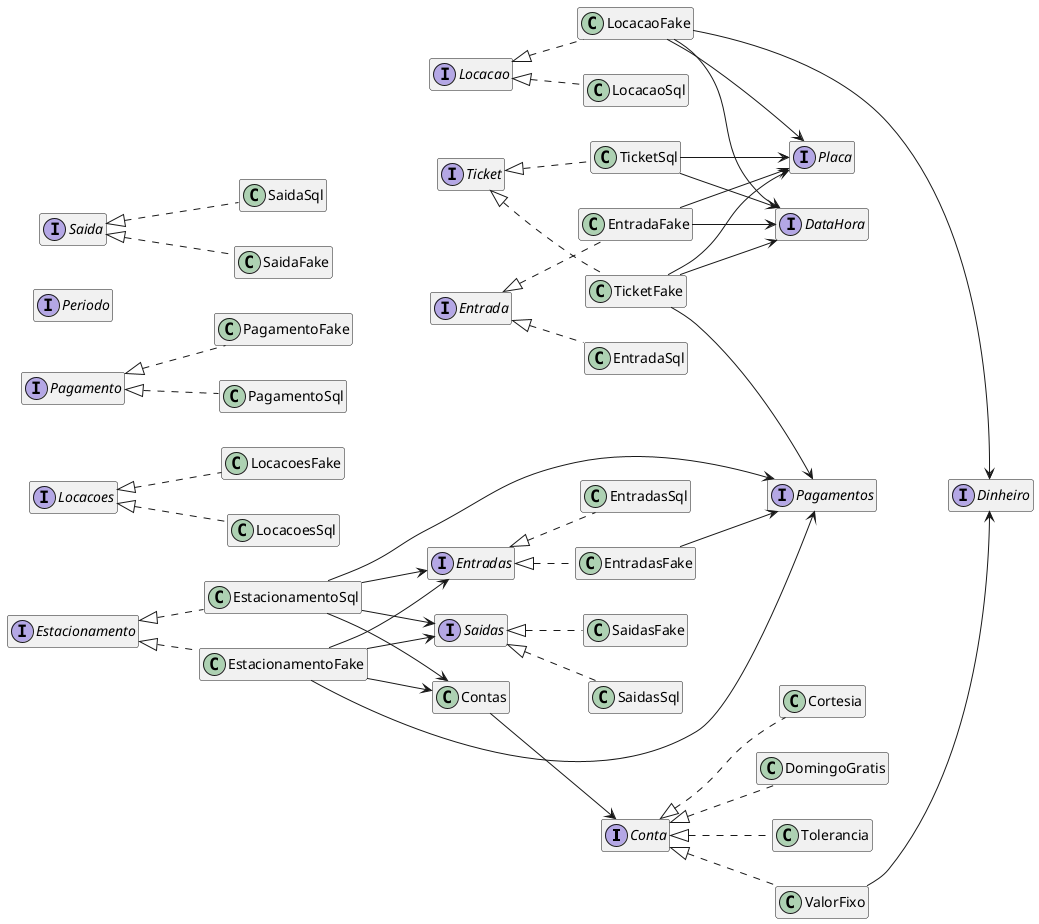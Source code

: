 @startuml

left to right direction
skinparam classAttributeIconSize 0
hide empty members

interface Conta
class Contas
interface DataHora
interface Dinheiro
interface Entrada
interface Entradas
interface Estacionamento
interface Locacao
interface Locacoes
interface Pagamento
interface Pagamentos
interface Periodo
interface Placa
interface Saida
interface Saidas
interface Ticket

Conta <|.. Cortesia
Conta <|.. DomingoGratis
Conta <|.. Tolerancia
Conta <|.. ValorFixo

Contas --> Conta

Entrada <|.. EntradaSql
Entrada <|.. EntradaFake

Entradas <|.. EntradasFake
Entradas <|.. EntradasSql

Saida <|.. SaidaSql
Saida <|.. SaidaFake

Saidas <|..  SaidasFake
Saidas <|.. SaidasSql

Locacao <|.. LocacaoSql
Locacao <|.. LocacaoFake

Estacionamento <|.. EstacionamentoSql
Estacionamento <|.. EstacionamentoFake

Locacoes <|.. LocacoesFake 
Locacoes <|.. LocacoesSql

Pagamento <|.. PagamentoFake
Pagamento <|.. PagamentoSql

Ticket <|.. TicketSql
Ticket <|.. TicketFake

EstacionamentoSql --> Entradas
EstacionamentoSql --> Saidas
EstacionamentoSql --> Pagamentos
EstacionamentoSql --> Contas

EstacionamentoFake --> Entradas
EstacionamentoFake --> Saidas
EstacionamentoFake --> Pagamentos
EstacionamentoFake --> Contas

LocacaoFake --> Placa
LocacaoFake --> DataHora
LocacaoFake --> Dinheiro

EntradaFake --> Placa
EntradaFake --> DataHora

EntradasFake --> Pagamentos

TicketFake --> Pagamentos
TicketFake --> Placa
TicketFake --> DataHora

TicketSql --> Placa
TicketSql --> DataHora

ValorFixo --> Dinheiro

@enduml